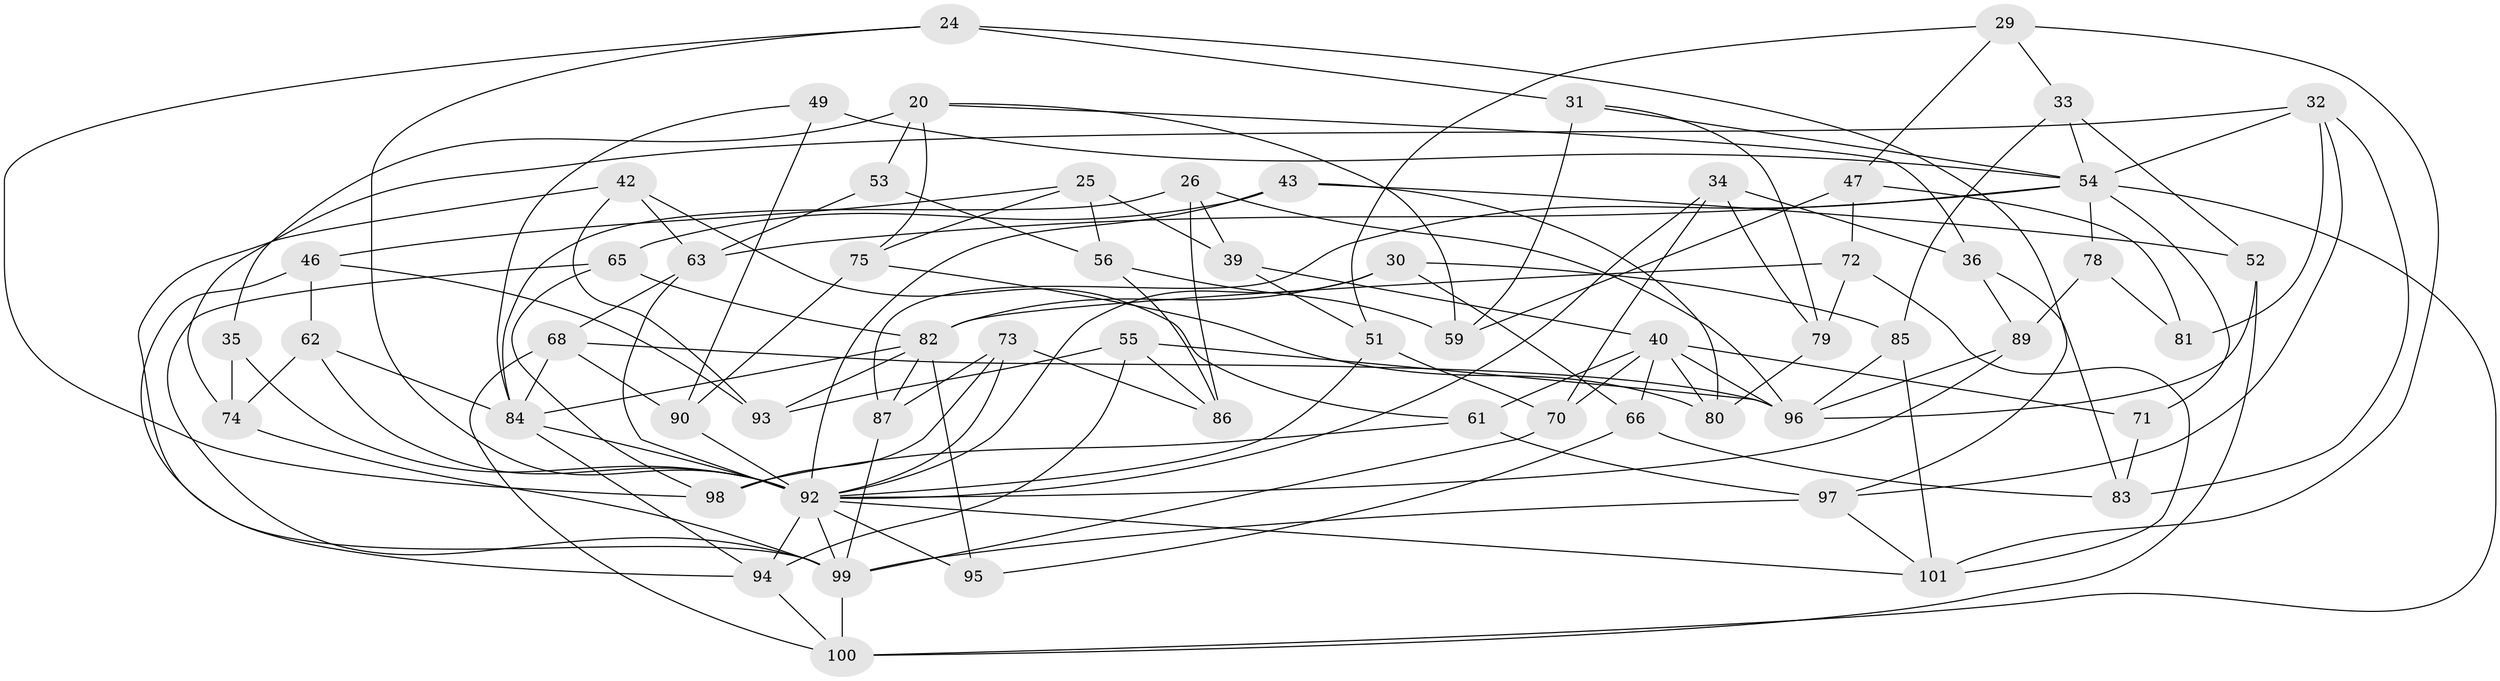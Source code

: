// original degree distribution, {4: 1.0}
// Generated by graph-tools (version 1.1) at 2025/03/03/04/25 22:03:50]
// undirected, 60 vertices, 137 edges
graph export_dot {
graph [start="1"]
  node [color=gray90,style=filled];
  20 [super="+6"];
  24;
  25;
  26;
  29;
  30;
  31;
  32 [super="+12"];
  33;
  34;
  35;
  36;
  39;
  40 [super="+5+23"];
  42;
  43;
  46;
  47;
  49;
  51;
  52;
  53;
  54 [super="+50"];
  55;
  56;
  59;
  61;
  62;
  63 [super="+60+58"];
  65;
  66;
  68 [super="+48"];
  70;
  71;
  72;
  73;
  74;
  75;
  78;
  79;
  80;
  81;
  82 [super="+15+44"];
  83;
  84 [super="+41"];
  85;
  86;
  87;
  89;
  90 [super="+37"];
  92 [super="+38+22+91+77"];
  93;
  94 [super="+88"];
  95;
  96 [super="+8+64"];
  97 [super="+17"];
  98;
  99 [super="+9+16+67"];
  100 [super="+76"];
  101 [super="+69"];
  20 -- 36;
  20 -- 53 [weight=2];
  20 -- 35;
  20 -- 59;
  20 -- 75;
  24 -- 98;
  24 -- 31;
  24 -- 97;
  24 -- 92;
  25 -- 39;
  25 -- 46;
  25 -- 56;
  25 -- 75;
  26 -- 39;
  26 -- 86;
  26 -- 96;
  26 -- 84;
  29 -- 47;
  29 -- 33;
  29 -- 101;
  29 -- 51;
  30 -- 66;
  30 -- 85;
  30 -- 82;
  30 -- 92;
  31 -- 59;
  31 -- 79;
  31 -- 54;
  32 -- 97;
  32 -- 83;
  32 -- 81 [weight=2];
  32 -- 74;
  32 -- 54;
  33 -- 85;
  33 -- 52;
  33 -- 54;
  34 -- 36;
  34 -- 70;
  34 -- 79;
  34 -- 92;
  35 -- 74;
  35 -- 92 [weight=2];
  36 -- 89;
  36 -- 83;
  39 -- 51;
  39 -- 40;
  40 -- 80;
  40 -- 70;
  40 -- 71;
  40 -- 66;
  40 -- 61;
  40 -- 96 [weight=2];
  42 -- 61;
  42 -- 93;
  42 -- 99;
  42 -- 63;
  43 -- 52;
  43 -- 65;
  43 -- 92;
  43 -- 80;
  46 -- 93;
  46 -- 62;
  46 -- 94;
  47 -- 81;
  47 -- 72;
  47 -- 59;
  49 -- 54 [weight=2];
  49 -- 90;
  49 -- 84;
  51 -- 70;
  51 -- 92;
  52 -- 100;
  52 -- 96;
  53 -- 56;
  53 -- 63;
  54 -- 71 [weight=2];
  54 -- 78 [weight=2];
  54 -- 100;
  54 -- 87;
  54 -- 63;
  55 -- 86;
  55 -- 94;
  55 -- 93;
  55 -- 96;
  56 -- 59;
  56 -- 86;
  61 -- 98;
  61 -- 97;
  62 -- 84;
  62 -- 74;
  62 -- 92;
  63 -- 68 [weight=2];
  63 -- 92 [weight=3];
  65 -- 98;
  65 -- 99;
  65 -- 82;
  66 -- 95;
  66 -- 83;
  68 -- 90 [weight=2];
  68 -- 96;
  68 -- 100;
  68 -- 84 [weight=2];
  70 -- 99;
  71 -- 83;
  72 -- 79;
  72 -- 82;
  72 -- 101;
  73 -- 87;
  73 -- 98;
  73 -- 86;
  73 -- 92;
  74 -- 99;
  75 -- 90;
  75 -- 80;
  78 -- 81;
  78 -- 89;
  79 -- 80;
  82 -- 95;
  82 -- 84 [weight=2];
  82 -- 93;
  82 -- 87;
  84 -- 94;
  84 -- 92 [weight=2];
  85 -- 101;
  85 -- 96;
  87 -- 99;
  89 -- 92;
  89 -- 96;
  90 -- 92 [weight=2];
  92 -- 99 [weight=4];
  92 -- 101;
  92 -- 94 [weight=2];
  92 -- 95 [weight=2];
  94 -- 100;
  97 -- 99 [weight=3];
  97 -- 101 [weight=2];
  99 -- 100 [weight=2];
}
